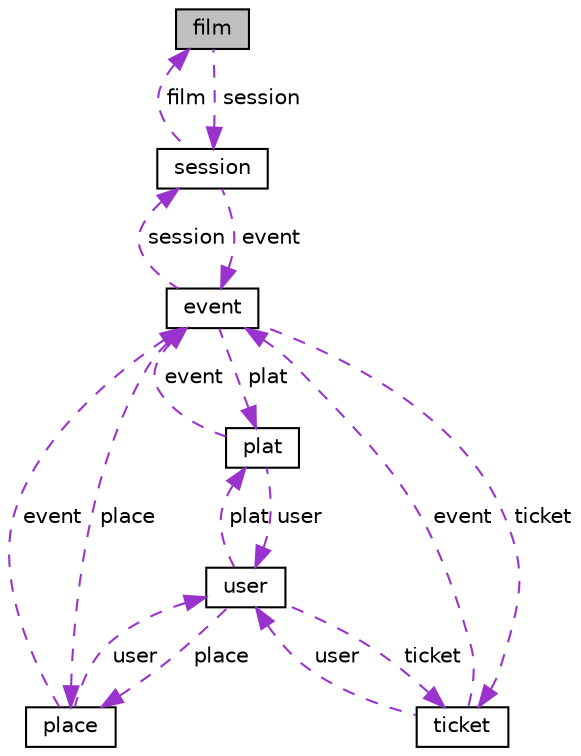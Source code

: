 digraph "film"
{
 // LATEX_PDF_SIZE
  edge [fontname="Helvetica",fontsize="10",labelfontname="Helvetica",labelfontsize="10"];
  node [fontname="Helvetica",fontsize="10",shape=record];
  Node1 [label="film",height=0.2,width=0.4,color="black", fillcolor="grey75", style="filled", fontcolor="black",tooltip="Structure représentant un film Cette structure représente un film et contient son identifiant,..."];
  Node2 -> Node1 [dir="back",color="darkorchid3",fontsize="10",style="dashed",label=" session" ,fontname="Helvetica"];
  Node2 [label="session",height=0.2,width=0.4,color="black", fillcolor="white", style="filled",URL="$structsession.html",tooltip="Structure représentant une session."];
  Node1 -> Node2 [dir="back",color="darkorchid3",fontsize="10",style="dashed",label=" film" ,fontname="Helvetica"];
  Node3 -> Node2 [dir="back",color="darkorchid3",fontsize="10",style="dashed",label=" event" ,fontname="Helvetica"];
  Node3 [label="event",height=0.2,width=0.4,color="black", fillcolor="white", style="filled",URL="$structevent.html",tooltip="Structure représentant un événement Cette structure représente un événement et contient son identifia..."];
  Node4 -> Node3 [dir="back",color="darkorchid3",fontsize="10",style="dashed",label=" place" ,fontname="Helvetica"];
  Node4 [label="place",height=0.2,width=0.4,color="black", fillcolor="white", style="filled",URL="$structplace.html",tooltip="Structure représentant un emplacement."];
  Node3 -> Node4 [dir="back",color="darkorchid3",fontsize="10",style="dashed",label=" event" ,fontname="Helvetica"];
  Node5 -> Node4 [dir="back",color="darkorchid3",fontsize="10",style="dashed",label=" user" ,fontname="Helvetica"];
  Node5 [label="user",height=0.2,width=0.4,color="black", fillcolor="white", style="filled",URL="$structuser.html",tooltip=" "];
  Node4 -> Node5 [dir="back",color="darkorchid3",fontsize="10",style="dashed",label=" place" ,fontname="Helvetica"];
  Node6 -> Node5 [dir="back",color="darkorchid3",fontsize="10",style="dashed",label=" ticket" ,fontname="Helvetica"];
  Node6 [label="ticket",height=0.2,width=0.4,color="black", fillcolor="white", style="filled",URL="$structticket.html",tooltip="Structure représentant un billet Cette structure représente un billet et contient son identifiant,..."];
  Node3 -> Node6 [dir="back",color="darkorchid3",fontsize="10",style="dashed",label=" event" ,fontname="Helvetica"];
  Node5 -> Node6 [dir="back",color="darkorchid3",fontsize="10",style="dashed",label=" user" ,fontname="Helvetica"];
  Node7 -> Node5 [dir="back",color="darkorchid3",fontsize="10",style="dashed",label=" plat" ,fontname="Helvetica"];
  Node7 [label="plat",height=0.2,width=0.4,color="black", fillcolor="white", style="filled",URL="$structplat.html",tooltip="Structure représentant un plat."];
  Node3 -> Node7 [dir="back",color="darkorchid3",fontsize="10",style="dashed",label=" event" ,fontname="Helvetica"];
  Node5 -> Node7 [dir="back",color="darkorchid3",fontsize="10",style="dashed",label=" user" ,fontname="Helvetica"];
  Node2 -> Node3 [dir="back",color="darkorchid3",fontsize="10",style="dashed",label=" session" ,fontname="Helvetica"];
  Node6 -> Node3 [dir="back",color="darkorchid3",fontsize="10",style="dashed",label=" ticket" ,fontname="Helvetica"];
  Node7 -> Node3 [dir="back",color="darkorchid3",fontsize="10",style="dashed",label=" plat" ,fontname="Helvetica"];
}

